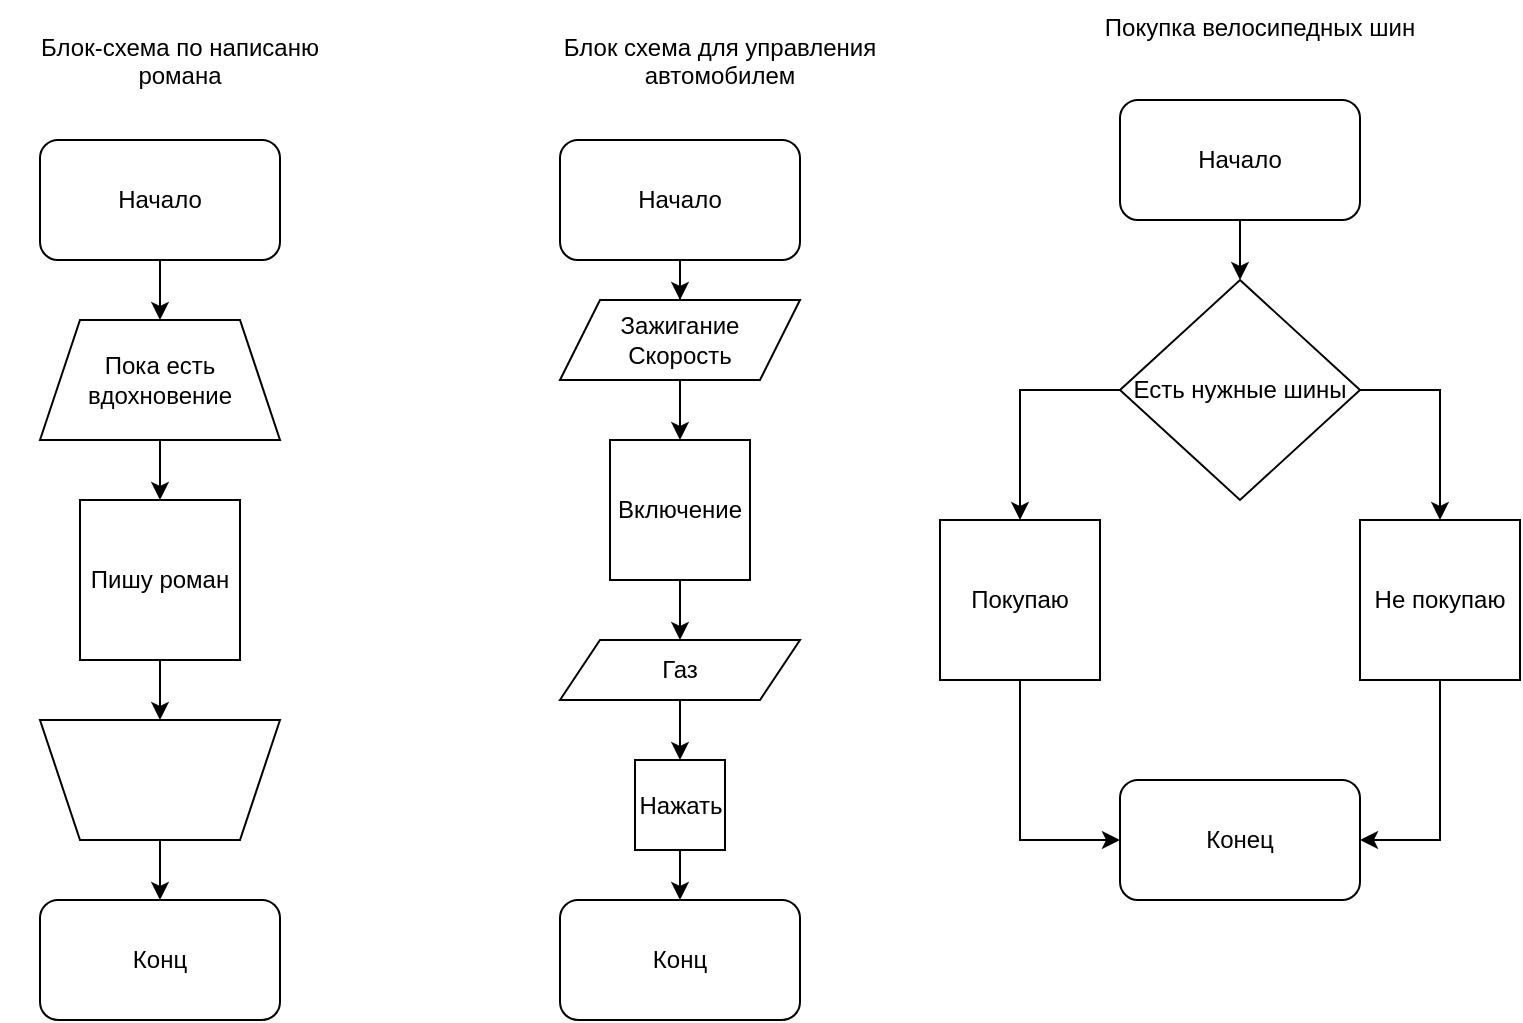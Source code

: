 <mxfile version="26.2.8">
  <diagram name="Страница — 1" id="3rsoXGq9GuDa628_Vq3_">
    <mxGraphModel dx="1044" dy="571" grid="1" gridSize="10" guides="1" tooltips="1" connect="1" arrows="1" fold="1" page="1" pageScale="1" pageWidth="827" pageHeight="1169" math="0" shadow="0">
      <root>
        <mxCell id="0" />
        <mxCell id="1" parent="0" />
        <mxCell id="KMbMWtldICd3FMBPFfVI-9" value="" style="edgeStyle=orthogonalEdgeStyle;rounded=0;orthogonalLoop=1;jettySize=auto;html=1;" edge="1" parent="1" source="KMbMWtldICd3FMBPFfVI-2" target="KMbMWtldICd3FMBPFfVI-8">
          <mxGeometry relative="1" as="geometry" />
        </mxCell>
        <mxCell id="KMbMWtldICd3FMBPFfVI-2" value="Начало" style="rounded=1;whiteSpace=wrap;html=1;" vertex="1" parent="1">
          <mxGeometry x="310" y="80" width="120" height="60" as="geometry" />
        </mxCell>
        <mxCell id="KMbMWtldICd3FMBPFfVI-3" value="Блок схема для управления автомобилем" style="text;html=1;whiteSpace=wrap;overflow=hidden;rounded=0;align=center;" vertex="1" parent="1">
          <mxGeometry x="300" y="20" width="180" height="40" as="geometry" />
        </mxCell>
        <mxCell id="KMbMWtldICd3FMBPFfVI-11" value="" style="edgeStyle=orthogonalEdgeStyle;rounded=0;orthogonalLoop=1;jettySize=auto;html=1;" edge="1" parent="1" source="KMbMWtldICd3FMBPFfVI-8" target="KMbMWtldICd3FMBPFfVI-10">
          <mxGeometry relative="1" as="geometry" />
        </mxCell>
        <mxCell id="KMbMWtldICd3FMBPFfVI-8" value="&lt;div&gt;Зажигание&lt;/div&gt;&lt;div&gt;Скорость&lt;/div&gt;" style="shape=parallelogram;perimeter=parallelogramPerimeter;whiteSpace=wrap;html=1;fixedSize=1;" vertex="1" parent="1">
          <mxGeometry x="310" y="160" width="120" height="40" as="geometry" />
        </mxCell>
        <mxCell id="KMbMWtldICd3FMBPFfVI-17" value="" style="edgeStyle=orthogonalEdgeStyle;rounded=0;orthogonalLoop=1;jettySize=auto;html=1;" edge="1" parent="1" source="KMbMWtldICd3FMBPFfVI-10" target="KMbMWtldICd3FMBPFfVI-16">
          <mxGeometry relative="1" as="geometry" />
        </mxCell>
        <mxCell id="KMbMWtldICd3FMBPFfVI-10" value="Включение" style="whiteSpace=wrap;html=1;aspect=fixed;" vertex="1" parent="1">
          <mxGeometry x="335" y="230" width="70" height="70" as="geometry" />
        </mxCell>
        <mxCell id="KMbMWtldICd3FMBPFfVI-12" value="Конц" style="rounded=1;whiteSpace=wrap;html=1;" vertex="1" parent="1">
          <mxGeometry x="310" y="460" width="120" height="60" as="geometry" />
        </mxCell>
        <mxCell id="KMbMWtldICd3FMBPFfVI-15" style="edgeStyle=orthogonalEdgeStyle;rounded=0;orthogonalLoop=1;jettySize=auto;html=1;exitX=0.5;exitY=1;exitDx=0;exitDy=0;" edge="1" parent="1" source="KMbMWtldICd3FMBPFfVI-10" target="KMbMWtldICd3FMBPFfVI-10">
          <mxGeometry relative="1" as="geometry" />
        </mxCell>
        <mxCell id="KMbMWtldICd3FMBPFfVI-19" value="" style="edgeStyle=orthogonalEdgeStyle;rounded=0;orthogonalLoop=1;jettySize=auto;html=1;" edge="1" parent="1" source="KMbMWtldICd3FMBPFfVI-16" target="KMbMWtldICd3FMBPFfVI-18">
          <mxGeometry relative="1" as="geometry" />
        </mxCell>
        <mxCell id="KMbMWtldICd3FMBPFfVI-16" value="Газ" style="shape=parallelogram;perimeter=parallelogramPerimeter;whiteSpace=wrap;html=1;fixedSize=1;" vertex="1" parent="1">
          <mxGeometry x="310" y="330" width="120" height="30" as="geometry" />
        </mxCell>
        <mxCell id="KMbMWtldICd3FMBPFfVI-20" value="" style="edgeStyle=orthogonalEdgeStyle;rounded=0;orthogonalLoop=1;jettySize=auto;html=1;" edge="1" parent="1" source="KMbMWtldICd3FMBPFfVI-18" target="KMbMWtldICd3FMBPFfVI-12">
          <mxGeometry relative="1" as="geometry" />
        </mxCell>
        <mxCell id="KMbMWtldICd3FMBPFfVI-18" value="Нажать" style="whiteSpace=wrap;html=1;aspect=fixed;" vertex="1" parent="1">
          <mxGeometry x="347.5" y="390" width="45" height="45" as="geometry" />
        </mxCell>
        <mxCell id="KMbMWtldICd3FMBPFfVI-23" value="Покупка велосипедных шин" style="text;html=1;whiteSpace=wrap;overflow=hidden;rounded=0;align=center;" vertex="1" parent="1">
          <mxGeometry x="570" y="10" width="180" height="40" as="geometry" />
        </mxCell>
        <mxCell id="KMbMWtldICd3FMBPFfVI-32" value="" style="edgeStyle=orthogonalEdgeStyle;rounded=0;orthogonalLoop=1;jettySize=auto;html=1;" edge="1" parent="1" source="KMbMWtldICd3FMBPFfVI-24" target="KMbMWtldICd3FMBPFfVI-27">
          <mxGeometry relative="1" as="geometry" />
        </mxCell>
        <mxCell id="KMbMWtldICd3FMBPFfVI-24" value="Начало" style="rounded=1;whiteSpace=wrap;html=1;" vertex="1" parent="1">
          <mxGeometry x="590" y="60" width="120" height="60" as="geometry" />
        </mxCell>
        <mxCell id="KMbMWtldICd3FMBPFfVI-30" style="edgeStyle=orthogonalEdgeStyle;rounded=0;orthogonalLoop=1;jettySize=auto;html=1;entryX=0.5;entryY=0;entryDx=0;entryDy=0;" edge="1" parent="1" source="KMbMWtldICd3FMBPFfVI-27" target="KMbMWtldICd3FMBPFfVI-28">
          <mxGeometry relative="1" as="geometry" />
        </mxCell>
        <mxCell id="KMbMWtldICd3FMBPFfVI-27" value="Есть нужные шины" style="rhombus;whiteSpace=wrap;html=1;" vertex="1" parent="1">
          <mxGeometry x="590" y="150" width="120" height="110" as="geometry" />
        </mxCell>
        <mxCell id="KMbMWtldICd3FMBPFfVI-35" style="edgeStyle=orthogonalEdgeStyle;rounded=0;orthogonalLoop=1;jettySize=auto;html=1;entryX=0;entryY=0.5;entryDx=0;entryDy=0;exitX=0.5;exitY=1;exitDx=0;exitDy=0;" edge="1" parent="1" source="KMbMWtldICd3FMBPFfVI-28" target="KMbMWtldICd3FMBPFfVI-33">
          <mxGeometry relative="1" as="geometry" />
        </mxCell>
        <mxCell id="KMbMWtldICd3FMBPFfVI-28" value="Покупаю" style="whiteSpace=wrap;html=1;aspect=fixed;" vertex="1" parent="1">
          <mxGeometry x="500" y="270" width="80" height="80" as="geometry" />
        </mxCell>
        <mxCell id="KMbMWtldICd3FMBPFfVI-36" style="edgeStyle=orthogonalEdgeStyle;rounded=0;orthogonalLoop=1;jettySize=auto;html=1;entryX=1;entryY=0.5;entryDx=0;entryDy=0;" edge="1" parent="1" source="KMbMWtldICd3FMBPFfVI-29" target="KMbMWtldICd3FMBPFfVI-33">
          <mxGeometry relative="1" as="geometry" />
        </mxCell>
        <mxCell id="KMbMWtldICd3FMBPFfVI-29" value="Не покупаю" style="whiteSpace=wrap;html=1;aspect=fixed;" vertex="1" parent="1">
          <mxGeometry x="710" y="270" width="80" height="80" as="geometry" />
        </mxCell>
        <mxCell id="KMbMWtldICd3FMBPFfVI-31" style="edgeStyle=orthogonalEdgeStyle;rounded=0;orthogonalLoop=1;jettySize=auto;html=1;entryX=0.5;entryY=0;entryDx=0;entryDy=0;exitX=1;exitY=0.5;exitDx=0;exitDy=0;" edge="1" parent="1" source="KMbMWtldICd3FMBPFfVI-27" target="KMbMWtldICd3FMBPFfVI-29">
          <mxGeometry relative="1" as="geometry">
            <mxPoint x="740" y="240" as="sourcePoint" />
          </mxGeometry>
        </mxCell>
        <mxCell id="KMbMWtldICd3FMBPFfVI-33" value="Конец" style="rounded=1;whiteSpace=wrap;html=1;" vertex="1" parent="1">
          <mxGeometry x="590" y="400" width="120" height="60" as="geometry" />
        </mxCell>
        <mxCell id="KMbMWtldICd3FMBPFfVI-37" value="Блок-схема по написаню романа" style="text;html=1;whiteSpace=wrap;overflow=hidden;rounded=0;align=center;" vertex="1" parent="1">
          <mxGeometry x="30" y="20" width="180" height="40" as="geometry" />
        </mxCell>
        <mxCell id="KMbMWtldICd3FMBPFfVI-44" value="" style="edgeStyle=orthogonalEdgeStyle;rounded=0;orthogonalLoop=1;jettySize=auto;html=1;" edge="1" parent="1" source="KMbMWtldICd3FMBPFfVI-38" target="KMbMWtldICd3FMBPFfVI-40">
          <mxGeometry relative="1" as="geometry" />
        </mxCell>
        <mxCell id="KMbMWtldICd3FMBPFfVI-38" value="Начало" style="rounded=1;whiteSpace=wrap;html=1;" vertex="1" parent="1">
          <mxGeometry x="50" y="80" width="120" height="60" as="geometry" />
        </mxCell>
        <mxCell id="KMbMWtldICd3FMBPFfVI-45" value="" style="edgeStyle=orthogonalEdgeStyle;rounded=0;orthogonalLoop=1;jettySize=auto;html=1;" edge="1" parent="1" source="KMbMWtldICd3FMBPFfVI-40" target="KMbMWtldICd3FMBPFfVI-41">
          <mxGeometry relative="1" as="geometry" />
        </mxCell>
        <mxCell id="KMbMWtldICd3FMBPFfVI-40" value="Пока есть вдохновение" style="shape=trapezoid;perimeter=trapezoidPerimeter;whiteSpace=wrap;html=1;fixedSize=1;" vertex="1" parent="1">
          <mxGeometry x="50" y="170" width="120" height="60" as="geometry" />
        </mxCell>
        <mxCell id="KMbMWtldICd3FMBPFfVI-46" value="" style="edgeStyle=orthogonalEdgeStyle;rounded=0;orthogonalLoop=1;jettySize=auto;html=1;" edge="1" parent="1" source="KMbMWtldICd3FMBPFfVI-41" target="KMbMWtldICd3FMBPFfVI-42">
          <mxGeometry relative="1" as="geometry" />
        </mxCell>
        <mxCell id="KMbMWtldICd3FMBPFfVI-41" value="Пишу роман" style="whiteSpace=wrap;html=1;aspect=fixed;" vertex="1" parent="1">
          <mxGeometry x="70" y="260" width="80" height="80" as="geometry" />
        </mxCell>
        <mxCell id="KMbMWtldICd3FMBPFfVI-47" value="" style="edgeStyle=orthogonalEdgeStyle;rounded=0;orthogonalLoop=1;jettySize=auto;html=1;" edge="1" parent="1" source="KMbMWtldICd3FMBPFfVI-42" target="KMbMWtldICd3FMBPFfVI-43">
          <mxGeometry relative="1" as="geometry" />
        </mxCell>
        <mxCell id="KMbMWtldICd3FMBPFfVI-42" value="" style="shape=trapezoid;perimeter=trapezoidPerimeter;whiteSpace=wrap;html=1;fixedSize=1;rotation=-180;" vertex="1" parent="1">
          <mxGeometry x="50" y="370" width="120" height="60" as="geometry" />
        </mxCell>
        <mxCell id="KMbMWtldICd3FMBPFfVI-43" value="Конц" style="rounded=1;whiteSpace=wrap;html=1;" vertex="1" parent="1">
          <mxGeometry x="50" y="460" width="120" height="60" as="geometry" />
        </mxCell>
      </root>
    </mxGraphModel>
  </diagram>
</mxfile>
